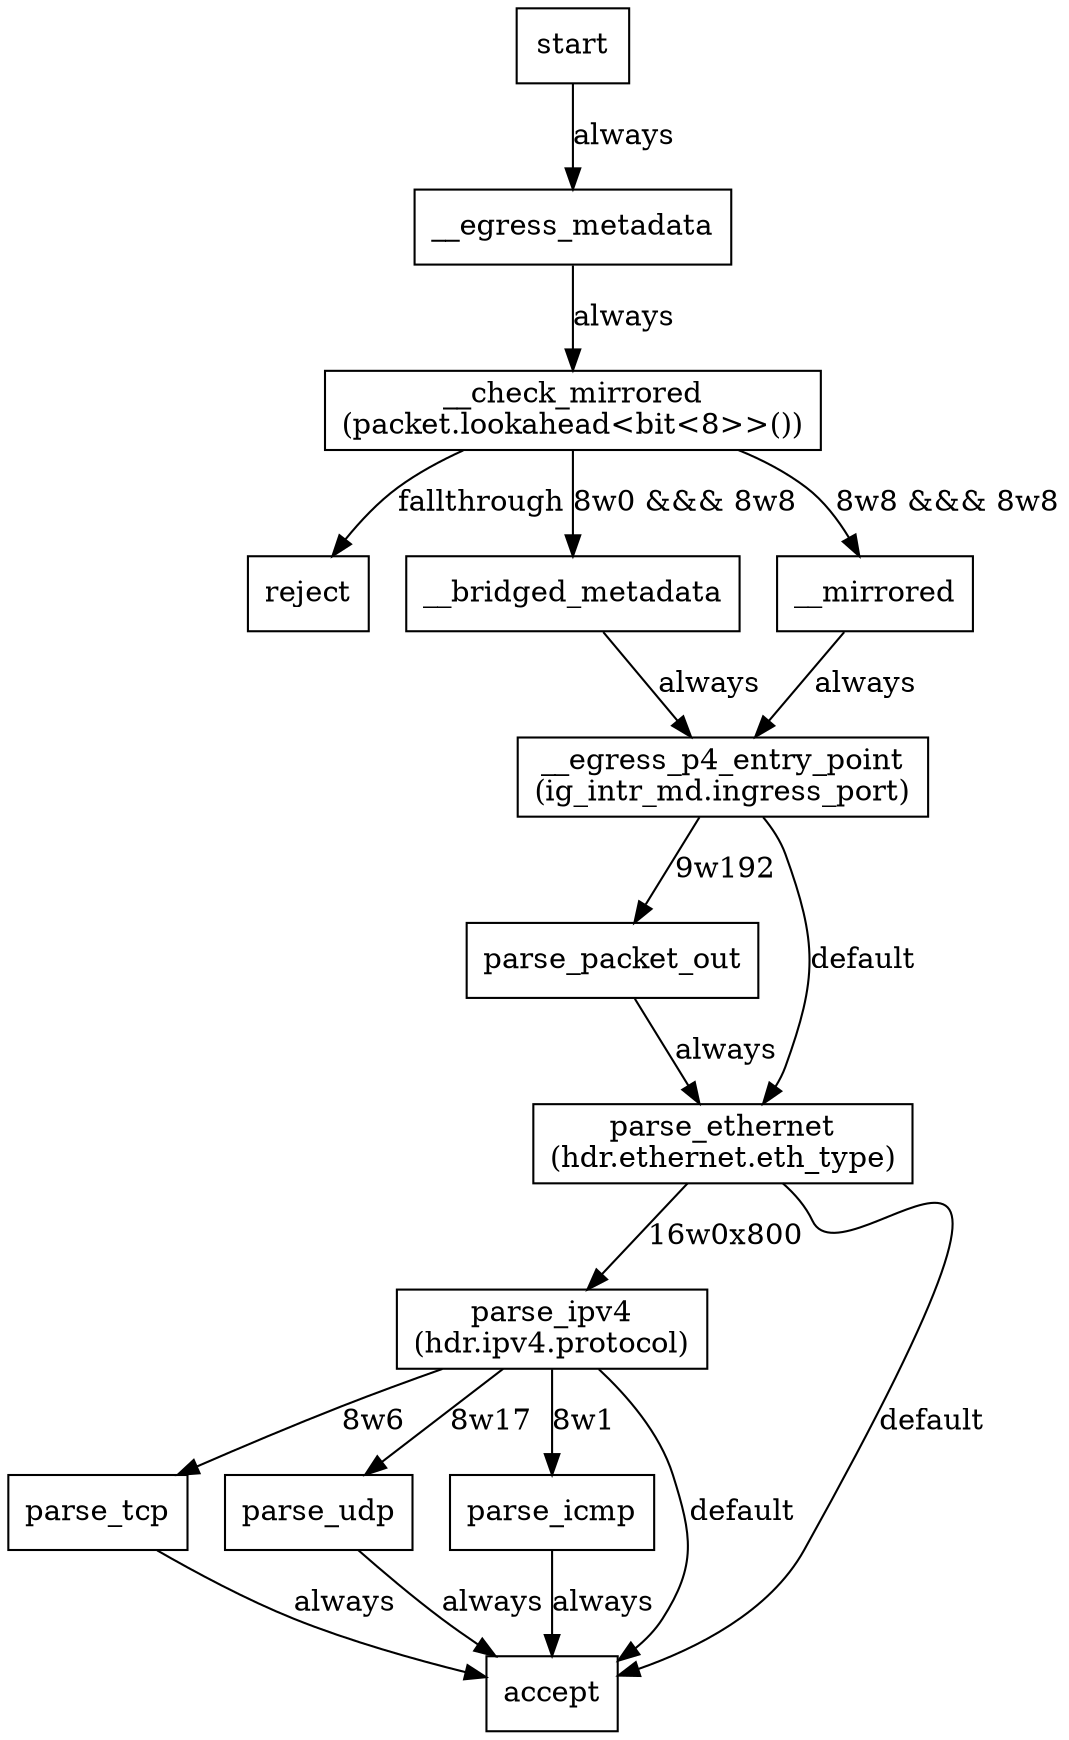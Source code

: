 digraph egressParserImpl{
parse_packet_out [shape=rectangle,label="parse_packet_out"]
parse_ethernet [shape=rectangle,label="parse_ethernet
(hdr.ethernet.eth_type)"]
parse_ipv4 [shape=rectangle,label="parse_ipv4
(hdr.ipv4.protocol)"]
parse_tcp [shape=rectangle,label="parse_tcp"]
parse_udp [shape=rectangle,label="parse_udp"]
parse_icmp [shape=rectangle,label="parse_icmp"]
accept [shape=rectangle,label="accept"]
reject [shape=rectangle,label="reject"]
__egress_p4_entry_point [shape=rectangle,label="__egress_p4_entry_point
(ig_intr_md.ingress_port)"]
__bridged_metadata [shape=rectangle,label="__bridged_metadata"]
__mirrored [shape=rectangle,label="__mirrored"]
__check_mirrored [shape=rectangle,label="__check_mirrored
(packet.lookahead<bit<8>>())"]
__egress_metadata [shape=rectangle,label="__egress_metadata"]
start [shape=rectangle,label="start"]
parse_packet_out -> parse_ethernet [label="always"]
parse_ethernet -> parse_ipv4 [label="16w0x800"]
parse_ethernet -> accept [label="default"]
parse_ipv4 -> parse_tcp [label="8w6"]
parse_ipv4 -> parse_udp [label="8w17"]
parse_ipv4 -> parse_icmp [label="8w1"]
parse_ipv4 -> accept [label="default"]
parse_tcp -> accept [label="always"]
parse_udp -> accept [label="always"]
parse_icmp -> accept [label="always"]
__egress_p4_entry_point -> parse_packet_out [label="9w192"]
__egress_p4_entry_point -> parse_ethernet [label="default"]
__bridged_metadata -> __egress_p4_entry_point [label="always"]
__mirrored -> __egress_p4_entry_point [label="always"]
__check_mirrored -> __bridged_metadata [label="8w0 &&& 8w8"]
__check_mirrored -> __mirrored [label="8w8 &&& 8w8"]
__check_mirrored -> reject [label="fallthrough"]
__egress_metadata -> __check_mirrored [label="always"]
start -> __egress_metadata [label="always"]
}

